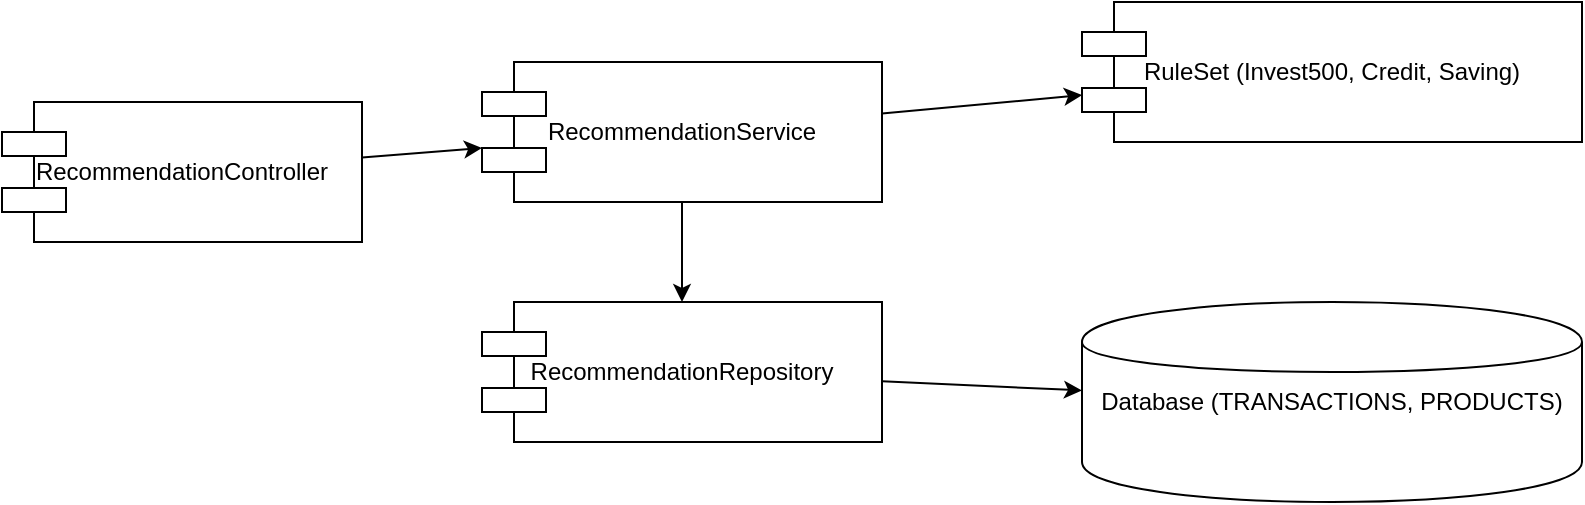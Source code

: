 <?xml version="1.0" encoding="UTF-8"?>
<mxfile>
  <diagram id="components" name="Component Diagram">
    <mxGraphModel dx="1304" dy="767" grid="1" gridSize="10" guides="1" tooltips="1" connect="1" arrows="1" fold="1" page="1" pageScale="1" pageWidth="827" pageHeight="1169" math="0" shadow="0">
      <root>
        <mxCell id="0"/>
        <mxCell id="1" parent="0"/>
        
        <!-- Controller -->
        <mxCell id="controller" value="RecommendationController" style="shape=component;whiteSpace=wrap;html=1;" vertex="1" parent="1">
          <mxGeometry x="60" y="120" width="180" height="70" as="geometry"/>
        </mxCell>

        <!-- Service -->
        <mxCell id="service" value="RecommendationService" style="shape=component;whiteSpace=wrap;html=1;" vertex="1" parent="1">
          <mxGeometry x="300" y="100" width="200" height="70" as="geometry"/>
        </mxCell>

        <!-- Rules -->
        <mxCell id="rules" value="RuleSet (Invest500, Credit, Saving)" style="shape=component;whiteSpace=wrap;html=1;" vertex="1" parent="1">
          <mxGeometry x="600" y="70" width="250" height="70" as="geometry"/>
        </mxCell>

        <!-- Repository -->
        <mxCell id="repository" value="RecommendationRepository" style="shape=component;whiteSpace=wrap;html=1;" vertex="1" parent="1">
          <mxGeometry x="300" y="220" width="200" height="70" as="geometry"/>
        </mxCell>

        <!-- Database -->
        <mxCell id="db_component" value="Database (TRANSACTIONS, PRODUCTS)" style="shape=cylinder;whiteSpace=wrap;html=1;" vertex="1" parent="1">
          <mxGeometry x="600" y="220" width="250" height="100" as="geometry"/>
        </mxCell>

        <!-- Connections -->
        <mxCell id="edge1" edge="1" parent="1" source="controller" target="service">
          <mxGeometry relative="1" as="geometry"/>
        </mxCell>
        <mxCell id="edge2" edge="1" parent="1" source="service" target="rules">
          <mxGeometry relative="1" as="geometry"/>
        </mxCell>
        <mxCell id="edge3" edge="1" parent="1" source="service" target="repository">
          <mxGeometry relative="1" as="geometry"/>
        </mxCell>
        <mxCell id="edge4" edge="1" parent="1" source="repository" target="db_component">
          <mxGeometry relative="1" as="geometry"/>
        </mxCell>
      </root>
    </mxGraphModel>
  </diagram>
</mxfile>
